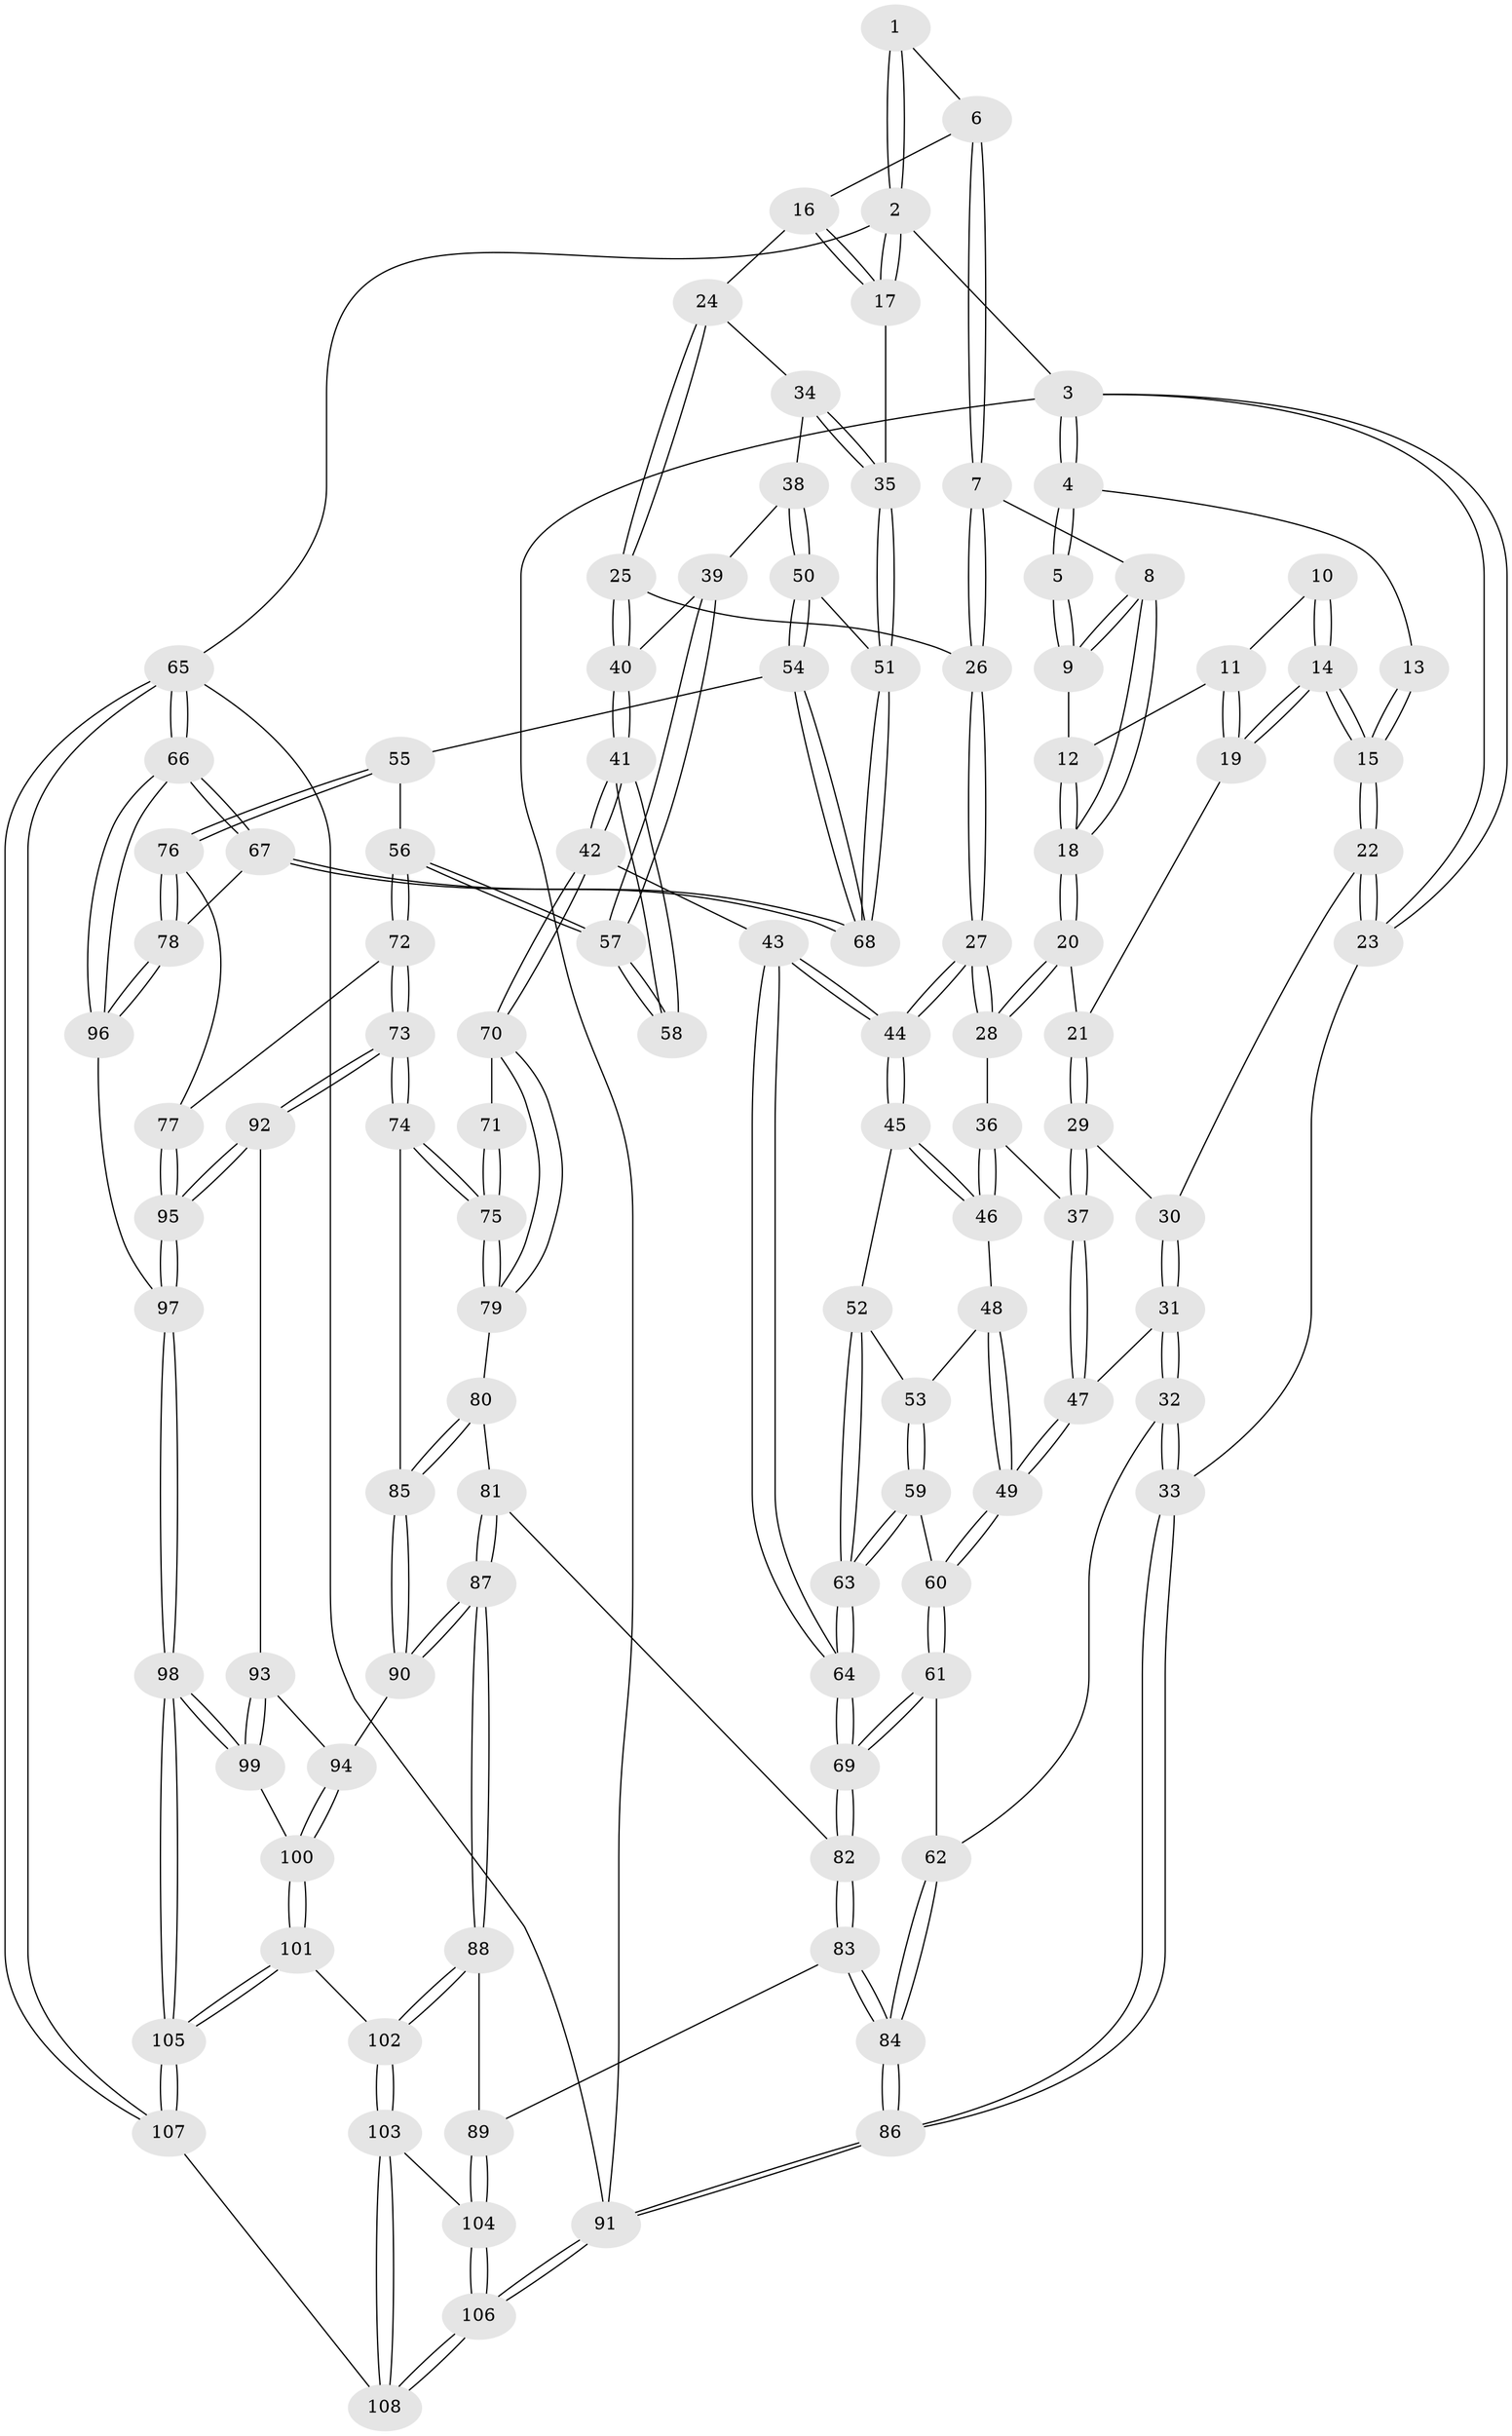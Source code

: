 // coarse degree distribution, {6: 0.25333333333333335, 4: 0.37333333333333335, 3: 0.10666666666666667, 5: 0.24, 7: 0.02666666666666667}
// Generated by graph-tools (version 1.1) at 2025/21/03/04/25 18:21:09]
// undirected, 108 vertices, 267 edges
graph export_dot {
graph [start="1"]
  node [color=gray90,style=filled];
  1 [pos="+0.67668217830469+0"];
  2 [pos="+1+0"];
  3 [pos="+0+0"];
  4 [pos="+0+0"];
  5 [pos="+0.3758040513546828+0"];
  6 [pos="+0.6804028168521831+0.061128437679550215"];
  7 [pos="+0.5213009413676354+0.13047479518767266"];
  8 [pos="+0.44943227842322736+0.057567395136124355"];
  9 [pos="+0.37658262951195176+0"];
  10 [pos="+0.13625249409914364+0.0591967754512003"];
  11 [pos="+0.21786155540849084+0.09523213265901331"];
  12 [pos="+0.24601656130663208+0.07938485350159516"];
  13 [pos="+0.030280678658010853+0"];
  14 [pos="+0.08340639282104828+0.187321994828932"];
  15 [pos="+0.07853055937372252+0.18963769306312592"];
  16 [pos="+0.741675276607471+0.11594317514050229"];
  17 [pos="+1+0"];
  18 [pos="+0.3295379946388411+0.20602193324628124"];
  19 [pos="+0.1858385810523437+0.15960992072783464"];
  20 [pos="+0.32568371236887017+0.2376195860700208"];
  21 [pos="+0.21760782865905154+0.21223736927559397"];
  22 [pos="+0.0709592250170803+0.19940013008449925"];
  23 [pos="+0+0.2535756782778366"];
  24 [pos="+0.7533515309400158+0.20593572910604896"];
  25 [pos="+0.6691840965566678+0.2577678235591026"];
  26 [pos="+0.5323874113371386+0.21893120507089106"];
  27 [pos="+0.5058839953103433+0.2559861149091495"];
  28 [pos="+0.33126766036758876+0.25066854378681247"];
  29 [pos="+0.17279057329385714+0.2993638033057415"];
  30 [pos="+0.09238402374275054+0.23654175337162053"];
  31 [pos="+0.05411740670142562+0.38676627357571425"];
  32 [pos="+0+0.45833077577280595"];
  33 [pos="+0+0.46031178462880323"];
  34 [pos="+0.8022546388859361+0.23238843872514614"];
  35 [pos="+1+0.07209079172211566"];
  36 [pos="+0.32514412007245413+0.2715274563588835"];
  37 [pos="+0.17820477985770186+0.31605964825366195"];
  38 [pos="+0.8260019282161527+0.3234910722759687"];
  39 [pos="+0.7802807318917503+0.3641030365649547"];
  40 [pos="+0.6739368412088272+0.37643651431365055"];
  41 [pos="+0.6663321617518868+0.3903374068285996"];
  42 [pos="+0.542522271435648+0.47290572558212085"];
  43 [pos="+0.5301593605115403+0.4673234202751196"];
  44 [pos="+0.49610305490125445+0.4030633504875577"];
  45 [pos="+0.38570580729871634+0.3792827229697703"];
  46 [pos="+0.32996952213630376+0.33170576200461965"];
  47 [pos="+0.17058151652359788+0.3786114832358526"];
  48 [pos="+0.2918863791438978+0.36507128541931216"];
  49 [pos="+0.18151519872386077+0.3904059282646481"];
  50 [pos="+0.8717543751214706+0.3527432405902664"];
  51 [pos="+1+0.16361837100308838"];
  52 [pos="+0.3299282465344252+0.454350901451834"];
  53 [pos="+0.30421856685181103+0.439525633079866"];
  54 [pos="+0.8992925918291441+0.4644942824756074"];
  55 [pos="+0.8427895457290827+0.5062316600253893"];
  56 [pos="+0.8097963846655729+0.5040902720193738"];
  57 [pos="+0.8000868574402465+0.49983724956450915"];
  58 [pos="+0.7862609103647734+0.498704763595785"];
  59 [pos="+0.20767022766027335+0.46079886447500845"];
  60 [pos="+0.19964272301167152+0.46073184928610744"];
  61 [pos="+0.17700631262641053+0.5354221048645829"];
  62 [pos="+0.15700951262167487+0.554460460750391"];
  63 [pos="+0.34956233442909007+0.5177393880059257"];
  64 [pos="+0.37309509540789343+0.5573098144348255"];
  65 [pos="+1+1"];
  66 [pos="+1+0.9715947643676658"];
  67 [pos="+1+0.6582778910369033"];
  68 [pos="+1+0.47901131252245865"];
  69 [pos="+0.36211611161656876+0.5780061508821278"];
  70 [pos="+0.542872430983825+0.47349796736414446"];
  71 [pos="+0.7680520341780912+0.5065836908184296"];
  72 [pos="+0.7451186198055665+0.6593542191488175"];
  73 [pos="+0.6376494624736726+0.6474969673286056"];
  74 [pos="+0.6231028840695911+0.6304214255942417"];
  75 [pos="+0.621204490365222+0.622129485758237"];
  76 [pos="+0.9004244372438933+0.6723808844318881"];
  77 [pos="+0.7916172343130433+0.6873843178743279"];
  78 [pos="+0.9157654080433452+0.6803429794140351"];
  79 [pos="+0.5711773844121115+0.5388250681483276"];
  80 [pos="+0.45283814036674014+0.650567093182023"];
  81 [pos="+0.39108087013333737+0.6411460171661102"];
  82 [pos="+0.36171101569648556+0.5896543358643147"];
  83 [pos="+0.16136581507419887+0.7511912820702484"];
  84 [pos="+0.15851864431929916+0.7512274979150245"];
  85 [pos="+0.5184376559452376+0.6896256170263654"];
  86 [pos="+0+1"];
  87 [pos="+0.3921262946147189+0.7766397426806857"];
  88 [pos="+0.39081378699924096+0.778226873887531"];
  89 [pos="+0.2714835026008064+0.7891535938478323"];
  90 [pos="+0.4851273473867688+0.7577759395846032"];
  91 [pos="+0+1"];
  92 [pos="+0.6382392452014989+0.7247911351503821"];
  93 [pos="+0.5849002220599075+0.7743590202372509"];
  94 [pos="+0.5017696908479687+0.770438978817224"];
  95 [pos="+0.742981963394361+0.8822765959134231"];
  96 [pos="+0.863179685142517+0.8796873477469298"];
  97 [pos="+0.7524107067808524+0.9257139121371849"];
  98 [pos="+0.7492493441131258+0.9310998356672859"];
  99 [pos="+0.5824955295340883+0.8229727816917337"];
  100 [pos="+0.5306678801872379+0.8564607529965491"];
  101 [pos="+0.5106754311628384+0.9166189698092252"];
  102 [pos="+0.42791177335263764+0.8970289224728517"];
  103 [pos="+0.3893792431972829+0.9337203931941603"];
  104 [pos="+0.3060742969231727+0.9132743251682979"];
  105 [pos="+0.683498558965635+1"];
  106 [pos="+0+1"];
  107 [pos="+0.683095280603042+1"];
  108 [pos="+0.3457430124674612+1"];
  1 -- 2;
  1 -- 2;
  1 -- 6;
  2 -- 3;
  2 -- 17;
  2 -- 17;
  2 -- 65;
  3 -- 4;
  3 -- 4;
  3 -- 23;
  3 -- 23;
  3 -- 91;
  4 -- 5;
  4 -- 5;
  4 -- 13;
  5 -- 9;
  5 -- 9;
  6 -- 7;
  6 -- 7;
  6 -- 16;
  7 -- 8;
  7 -- 26;
  7 -- 26;
  8 -- 9;
  8 -- 9;
  8 -- 18;
  8 -- 18;
  9 -- 12;
  10 -- 11;
  10 -- 14;
  10 -- 14;
  11 -- 12;
  11 -- 19;
  11 -- 19;
  12 -- 18;
  12 -- 18;
  13 -- 15;
  13 -- 15;
  14 -- 15;
  14 -- 15;
  14 -- 19;
  14 -- 19;
  15 -- 22;
  15 -- 22;
  16 -- 17;
  16 -- 17;
  16 -- 24;
  17 -- 35;
  18 -- 20;
  18 -- 20;
  19 -- 21;
  20 -- 21;
  20 -- 28;
  20 -- 28;
  21 -- 29;
  21 -- 29;
  22 -- 23;
  22 -- 23;
  22 -- 30;
  23 -- 33;
  24 -- 25;
  24 -- 25;
  24 -- 34;
  25 -- 26;
  25 -- 40;
  25 -- 40;
  26 -- 27;
  26 -- 27;
  27 -- 28;
  27 -- 28;
  27 -- 44;
  27 -- 44;
  28 -- 36;
  29 -- 30;
  29 -- 37;
  29 -- 37;
  30 -- 31;
  30 -- 31;
  31 -- 32;
  31 -- 32;
  31 -- 47;
  32 -- 33;
  32 -- 33;
  32 -- 62;
  33 -- 86;
  33 -- 86;
  34 -- 35;
  34 -- 35;
  34 -- 38;
  35 -- 51;
  35 -- 51;
  36 -- 37;
  36 -- 46;
  36 -- 46;
  37 -- 47;
  37 -- 47;
  38 -- 39;
  38 -- 50;
  38 -- 50;
  39 -- 40;
  39 -- 57;
  39 -- 57;
  40 -- 41;
  40 -- 41;
  41 -- 42;
  41 -- 42;
  41 -- 58;
  41 -- 58;
  42 -- 43;
  42 -- 70;
  42 -- 70;
  43 -- 44;
  43 -- 44;
  43 -- 64;
  43 -- 64;
  44 -- 45;
  44 -- 45;
  45 -- 46;
  45 -- 46;
  45 -- 52;
  46 -- 48;
  47 -- 49;
  47 -- 49;
  48 -- 49;
  48 -- 49;
  48 -- 53;
  49 -- 60;
  49 -- 60;
  50 -- 51;
  50 -- 54;
  50 -- 54;
  51 -- 68;
  51 -- 68;
  52 -- 53;
  52 -- 63;
  52 -- 63;
  53 -- 59;
  53 -- 59;
  54 -- 55;
  54 -- 68;
  54 -- 68;
  55 -- 56;
  55 -- 76;
  55 -- 76;
  56 -- 57;
  56 -- 57;
  56 -- 72;
  56 -- 72;
  57 -- 58;
  57 -- 58;
  59 -- 60;
  59 -- 63;
  59 -- 63;
  60 -- 61;
  60 -- 61;
  61 -- 62;
  61 -- 69;
  61 -- 69;
  62 -- 84;
  62 -- 84;
  63 -- 64;
  63 -- 64;
  64 -- 69;
  64 -- 69;
  65 -- 66;
  65 -- 66;
  65 -- 107;
  65 -- 107;
  65 -- 91;
  66 -- 67;
  66 -- 67;
  66 -- 96;
  66 -- 96;
  67 -- 68;
  67 -- 68;
  67 -- 78;
  69 -- 82;
  69 -- 82;
  70 -- 71;
  70 -- 79;
  70 -- 79;
  71 -- 75;
  71 -- 75;
  72 -- 73;
  72 -- 73;
  72 -- 77;
  73 -- 74;
  73 -- 74;
  73 -- 92;
  73 -- 92;
  74 -- 75;
  74 -- 75;
  74 -- 85;
  75 -- 79;
  75 -- 79;
  76 -- 77;
  76 -- 78;
  76 -- 78;
  77 -- 95;
  77 -- 95;
  78 -- 96;
  78 -- 96;
  79 -- 80;
  80 -- 81;
  80 -- 85;
  80 -- 85;
  81 -- 82;
  81 -- 87;
  81 -- 87;
  82 -- 83;
  82 -- 83;
  83 -- 84;
  83 -- 84;
  83 -- 89;
  84 -- 86;
  84 -- 86;
  85 -- 90;
  85 -- 90;
  86 -- 91;
  86 -- 91;
  87 -- 88;
  87 -- 88;
  87 -- 90;
  87 -- 90;
  88 -- 89;
  88 -- 102;
  88 -- 102;
  89 -- 104;
  89 -- 104;
  90 -- 94;
  91 -- 106;
  91 -- 106;
  92 -- 93;
  92 -- 95;
  92 -- 95;
  93 -- 94;
  93 -- 99;
  93 -- 99;
  94 -- 100;
  94 -- 100;
  95 -- 97;
  95 -- 97;
  96 -- 97;
  97 -- 98;
  97 -- 98;
  98 -- 99;
  98 -- 99;
  98 -- 105;
  98 -- 105;
  99 -- 100;
  100 -- 101;
  100 -- 101;
  101 -- 102;
  101 -- 105;
  101 -- 105;
  102 -- 103;
  102 -- 103;
  103 -- 104;
  103 -- 108;
  103 -- 108;
  104 -- 106;
  104 -- 106;
  105 -- 107;
  105 -- 107;
  106 -- 108;
  106 -- 108;
  107 -- 108;
}
